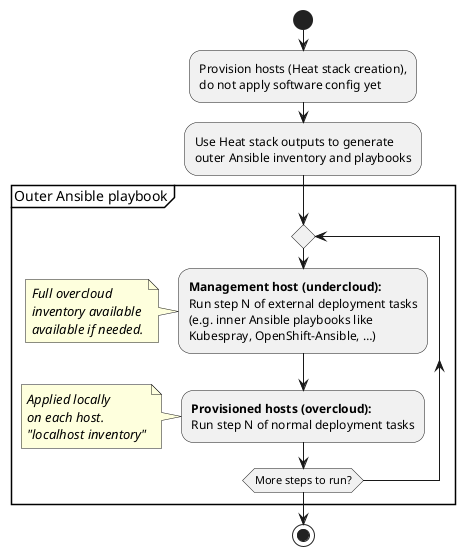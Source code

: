 @startuml

start

:Provision hosts (Heat stack creation),
do not apply software config yet;

:Use Heat stack outputs to generate
outer Ansible inventory and playbooks;

partition "Outer Ansible playbook" {
  repeat
    :**Management host (undercloud):**
    Run step N of external deployment tasks
    (e.g. inner Ansible playbooks like
    Kubespray, OpenShift-Ansible, …);
    note left
    //Full overcloud//
    //inventory available//
    //available if needed.//
    end note

    :**Provisioned hosts (overcloud):**
    Run step N of normal deployment tasks;
    note left
    //Applied locally//
    //on each host.//
    //"localhost inventory"//
    end note
  repeat while (More steps to run?)
}

stop

@enduml

